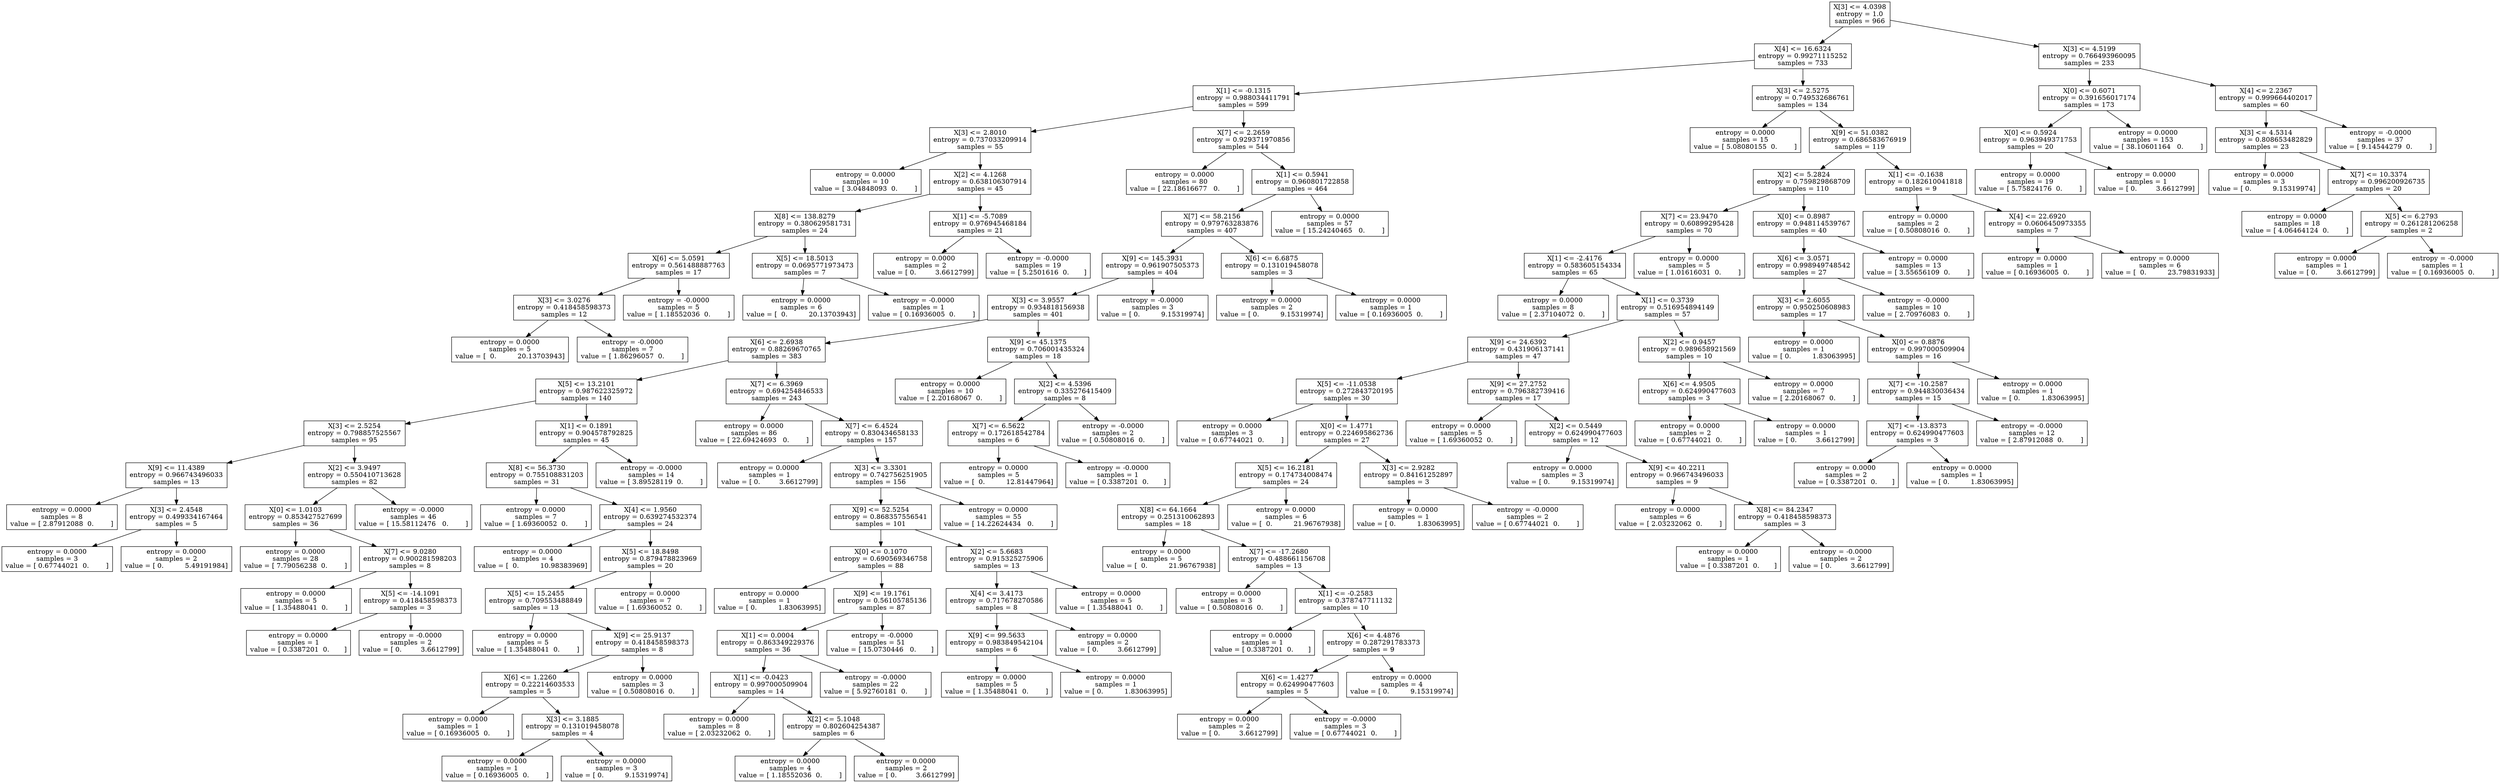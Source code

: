 digraph Tree {
0 [label="X[3] <= 4.0398\nentropy = 1.0\nsamples = 966", shape="box"] ;
1 [label="X[4] <= 16.6324\nentropy = 0.99271115252\nsamples = 733", shape="box"] ;
0 -> 1 ;
2 [label="X[1] <= -0.1315\nentropy = 0.988034411791\nsamples = 599", shape="box"] ;
1 -> 2 ;
3 [label="X[3] <= 2.8010\nentropy = 0.737033209914\nsamples = 55", shape="box"] ;
2 -> 3 ;
4 [label="entropy = 0.0000\nsamples = 10\nvalue = [ 3.04848093  0.        ]", shape="box"] ;
3 -> 4 ;
5 [label="X[2] <= 4.1268\nentropy = 0.638106307914\nsamples = 45", shape="box"] ;
3 -> 5 ;
6 [label="X[8] <= 138.8279\nentropy = 0.380629581731\nsamples = 24", shape="box"] ;
5 -> 6 ;
7 [label="X[6] <= 5.0591\nentropy = 0.561488887763\nsamples = 17", shape="box"] ;
6 -> 7 ;
8 [label="X[3] <= 3.0276\nentropy = 0.418458598373\nsamples = 12", shape="box"] ;
7 -> 8 ;
9 [label="entropy = 0.0000\nsamples = 5\nvalue = [  0.          20.13703943]", shape="box"] ;
8 -> 9 ;
10 [label="entropy = -0.0000\nsamples = 7\nvalue = [ 1.86296057  0.        ]", shape="box"] ;
8 -> 10 ;
11 [label="entropy = -0.0000\nsamples = 5\nvalue = [ 1.18552036  0.        ]", shape="box"] ;
7 -> 11 ;
12 [label="X[5] <= 18.5013\nentropy = 0.0695771973473\nsamples = 7", shape="box"] ;
6 -> 12 ;
13 [label="entropy = 0.0000\nsamples = 6\nvalue = [  0.          20.13703943]", shape="box"] ;
12 -> 13 ;
14 [label="entropy = -0.0000\nsamples = 1\nvalue = [ 0.16936005  0.        ]", shape="box"] ;
12 -> 14 ;
15 [label="X[1] <= -5.7089\nentropy = 0.976945468184\nsamples = 21", shape="box"] ;
5 -> 15 ;
16 [label="entropy = 0.0000\nsamples = 2\nvalue = [ 0.         3.6612799]", shape="box"] ;
15 -> 16 ;
17 [label="entropy = -0.0000\nsamples = 19\nvalue = [ 5.2501616  0.       ]", shape="box"] ;
15 -> 17 ;
18 [label="X[7] <= 2.2659\nentropy = 0.929371970856\nsamples = 544", shape="box"] ;
2 -> 18 ;
19 [label="entropy = 0.0000\nsamples = 80\nvalue = [ 22.18616677   0.        ]", shape="box"] ;
18 -> 19 ;
20 [label="X[1] <= 0.5941\nentropy = 0.960801722858\nsamples = 464", shape="box"] ;
18 -> 20 ;
21 [label="X[7] <= 58.2156\nentropy = 0.979763283876\nsamples = 407", shape="box"] ;
20 -> 21 ;
22 [label="X[9] <= 145.3931\nentropy = 0.961907505373\nsamples = 404", shape="box"] ;
21 -> 22 ;
23 [label="X[3] <= 3.9557\nentropy = 0.934818156938\nsamples = 401", shape="box"] ;
22 -> 23 ;
24 [label="X[6] <= 2.6938\nentropy = 0.88269670765\nsamples = 383", shape="box"] ;
23 -> 24 ;
25 [label="X[5] <= 13.2101\nentropy = 0.987622325972\nsamples = 140", shape="box"] ;
24 -> 25 ;
26 [label="X[3] <= 2.5254\nentropy = 0.798857525567\nsamples = 95", shape="box"] ;
25 -> 26 ;
27 [label="X[9] <= 11.4389\nentropy = 0.966743496033\nsamples = 13", shape="box"] ;
26 -> 27 ;
28 [label="entropy = 0.0000\nsamples = 8\nvalue = [ 2.87912088  0.        ]", shape="box"] ;
27 -> 28 ;
29 [label="X[3] <= 2.4548\nentropy = 0.499334167464\nsamples = 5", shape="box"] ;
27 -> 29 ;
30 [label="entropy = 0.0000\nsamples = 3\nvalue = [ 0.67744021  0.        ]", shape="box"] ;
29 -> 30 ;
31 [label="entropy = 0.0000\nsamples = 2\nvalue = [ 0.          5.49191984]", shape="box"] ;
29 -> 31 ;
32 [label="X[2] <= 3.9497\nentropy = 0.550410713628\nsamples = 82", shape="box"] ;
26 -> 32 ;
33 [label="X[0] <= 1.0103\nentropy = 0.853427527699\nsamples = 36", shape="box"] ;
32 -> 33 ;
34 [label="entropy = 0.0000\nsamples = 28\nvalue = [ 7.79056238  0.        ]", shape="box"] ;
33 -> 34 ;
35 [label="X[7] <= 9.0280\nentropy = 0.900281598203\nsamples = 8", shape="box"] ;
33 -> 35 ;
36 [label="entropy = 0.0000\nsamples = 5\nvalue = [ 1.35488041  0.        ]", shape="box"] ;
35 -> 36 ;
37 [label="X[5] <= -14.1091\nentropy = 0.418458598373\nsamples = 3", shape="box"] ;
35 -> 37 ;
38 [label="entropy = 0.0000\nsamples = 1\nvalue = [ 0.3387201  0.       ]", shape="box"] ;
37 -> 38 ;
39 [label="entropy = -0.0000\nsamples = 2\nvalue = [ 0.         3.6612799]", shape="box"] ;
37 -> 39 ;
40 [label="entropy = -0.0000\nsamples = 46\nvalue = [ 15.58112476   0.        ]", shape="box"] ;
32 -> 40 ;
41 [label="X[1] <= 0.1891\nentropy = 0.904578792825\nsamples = 45", shape="box"] ;
25 -> 41 ;
42 [label="X[8] <= 56.3730\nentropy = 0.755108831203\nsamples = 31", shape="box"] ;
41 -> 42 ;
43 [label="entropy = 0.0000\nsamples = 7\nvalue = [ 1.69360052  0.        ]", shape="box"] ;
42 -> 43 ;
44 [label="X[4] <= 1.9560\nentropy = 0.639274532374\nsamples = 24", shape="box"] ;
42 -> 44 ;
45 [label="entropy = 0.0000\nsamples = 4\nvalue = [  0.          10.98383969]", shape="box"] ;
44 -> 45 ;
46 [label="X[5] <= 18.8498\nentropy = 0.879478823969\nsamples = 20", shape="box"] ;
44 -> 46 ;
47 [label="X[5] <= 15.2455\nentropy = 0.709553488849\nsamples = 13", shape="box"] ;
46 -> 47 ;
48 [label="entropy = 0.0000\nsamples = 5\nvalue = [ 1.35488041  0.        ]", shape="box"] ;
47 -> 48 ;
49 [label="X[9] <= 25.9137\nentropy = 0.418458598373\nsamples = 8", shape="box"] ;
47 -> 49 ;
50 [label="X[6] <= 1.2260\nentropy = 0.22214603533\nsamples = 5", shape="box"] ;
49 -> 50 ;
51 [label="entropy = 0.0000\nsamples = 1\nvalue = [ 0.16936005  0.        ]", shape="box"] ;
50 -> 51 ;
52 [label="X[3] <= 3.1885\nentropy = 0.131019458078\nsamples = 4", shape="box"] ;
50 -> 52 ;
53 [label="entropy = 0.0000\nsamples = 1\nvalue = [ 0.16936005  0.        ]", shape="box"] ;
52 -> 53 ;
54 [label="entropy = 0.0000\nsamples = 3\nvalue = [ 0.          9.15319974]", shape="box"] ;
52 -> 54 ;
55 [label="entropy = 0.0000\nsamples = 3\nvalue = [ 0.50808016  0.        ]", shape="box"] ;
49 -> 55 ;
56 [label="entropy = 0.0000\nsamples = 7\nvalue = [ 1.69360052  0.        ]", shape="box"] ;
46 -> 56 ;
57 [label="entropy = -0.0000\nsamples = 14\nvalue = [ 3.89528119  0.        ]", shape="box"] ;
41 -> 57 ;
58 [label="X[7] <= 6.3969\nentropy = 0.694254846533\nsamples = 243", shape="box"] ;
24 -> 58 ;
59 [label="entropy = 0.0000\nsamples = 86\nvalue = [ 22.69424693   0.        ]", shape="box"] ;
58 -> 59 ;
60 [label="X[7] <= 6.4524\nentropy = 0.830434658133\nsamples = 157", shape="box"] ;
58 -> 60 ;
61 [label="entropy = 0.0000\nsamples = 1\nvalue = [ 0.         3.6612799]", shape="box"] ;
60 -> 61 ;
62 [label="X[3] <= 3.3301\nentropy = 0.742756251905\nsamples = 156", shape="box"] ;
60 -> 62 ;
63 [label="X[9] <= 52.5254\nentropy = 0.868357556541\nsamples = 101", shape="box"] ;
62 -> 63 ;
64 [label="X[0] <= 0.1070\nentropy = 0.690569346758\nsamples = 88", shape="box"] ;
63 -> 64 ;
65 [label="entropy = 0.0000\nsamples = 1\nvalue = [ 0.          1.83063995]", shape="box"] ;
64 -> 65 ;
66 [label="X[9] <= 19.1761\nentropy = 0.56105785136\nsamples = 87", shape="box"] ;
64 -> 66 ;
67 [label="X[1] <= 0.0004\nentropy = 0.863349229376\nsamples = 36", shape="box"] ;
66 -> 67 ;
68 [label="X[1] <= -0.0423\nentropy = 0.997000509904\nsamples = 14", shape="box"] ;
67 -> 68 ;
69 [label="entropy = 0.0000\nsamples = 8\nvalue = [ 2.03232062  0.        ]", shape="box"] ;
68 -> 69 ;
70 [label="X[2] <= 5.1048\nentropy = 0.802604254387\nsamples = 6", shape="box"] ;
68 -> 70 ;
71 [label="entropy = 0.0000\nsamples = 4\nvalue = [ 1.18552036  0.        ]", shape="box"] ;
70 -> 71 ;
72 [label="entropy = 0.0000\nsamples = 2\nvalue = [ 0.         3.6612799]", shape="box"] ;
70 -> 72 ;
73 [label="entropy = -0.0000\nsamples = 22\nvalue = [ 5.92760181  0.        ]", shape="box"] ;
67 -> 73 ;
74 [label="entropy = -0.0000\nsamples = 51\nvalue = [ 15.0730446   0.       ]", shape="box"] ;
66 -> 74 ;
75 [label="X[2] <= 5.6683\nentropy = 0.915325275906\nsamples = 13", shape="box"] ;
63 -> 75 ;
76 [label="X[4] <= 3.4173\nentropy = 0.717678270586\nsamples = 8", shape="box"] ;
75 -> 76 ;
77 [label="X[9] <= 99.5633\nentropy = 0.983849542104\nsamples = 6", shape="box"] ;
76 -> 77 ;
78 [label="entropy = 0.0000\nsamples = 5\nvalue = [ 1.35488041  0.        ]", shape="box"] ;
77 -> 78 ;
79 [label="entropy = 0.0000\nsamples = 1\nvalue = [ 0.          1.83063995]", shape="box"] ;
77 -> 79 ;
80 [label="entropy = 0.0000\nsamples = 2\nvalue = [ 0.         3.6612799]", shape="box"] ;
76 -> 80 ;
81 [label="entropy = 0.0000\nsamples = 5\nvalue = [ 1.35488041  0.        ]", shape="box"] ;
75 -> 81 ;
82 [label="entropy = 0.0000\nsamples = 55\nvalue = [ 14.22624434   0.        ]", shape="box"] ;
62 -> 82 ;
83 [label="X[9] <= 45.1375\nentropy = 0.706001435324\nsamples = 18", shape="box"] ;
23 -> 83 ;
84 [label="entropy = 0.0000\nsamples = 10\nvalue = [ 2.20168067  0.        ]", shape="box"] ;
83 -> 84 ;
85 [label="X[2] <= 4.5396\nentropy = 0.335276415409\nsamples = 8", shape="box"] ;
83 -> 85 ;
86 [label="X[7] <= 6.5622\nentropy = 0.172618542784\nsamples = 6", shape="box"] ;
85 -> 86 ;
87 [label="entropy = 0.0000\nsamples = 5\nvalue = [  0.          12.81447964]", shape="box"] ;
86 -> 87 ;
88 [label="entropy = -0.0000\nsamples = 1\nvalue = [ 0.3387201  0.       ]", shape="box"] ;
86 -> 88 ;
89 [label="entropy = -0.0000\nsamples = 2\nvalue = [ 0.50808016  0.        ]", shape="box"] ;
85 -> 89 ;
90 [label="entropy = -0.0000\nsamples = 3\nvalue = [ 0.          9.15319974]", shape="box"] ;
22 -> 90 ;
91 [label="X[6] <= 6.6875\nentropy = 0.131019458078\nsamples = 3", shape="box"] ;
21 -> 91 ;
92 [label="entropy = 0.0000\nsamples = 2\nvalue = [ 0.          9.15319974]", shape="box"] ;
91 -> 92 ;
93 [label="entropy = 0.0000\nsamples = 1\nvalue = [ 0.16936005  0.        ]", shape="box"] ;
91 -> 93 ;
94 [label="entropy = 0.0000\nsamples = 57\nvalue = [ 15.24240465   0.        ]", shape="box"] ;
20 -> 94 ;
95 [label="X[3] <= 2.5275\nentropy = 0.749532686761\nsamples = 134", shape="box"] ;
1 -> 95 ;
96 [label="entropy = 0.0000\nsamples = 15\nvalue = [ 5.08080155  0.        ]", shape="box"] ;
95 -> 96 ;
97 [label="X[9] <= 51.0382\nentropy = 0.686583676919\nsamples = 119", shape="box"] ;
95 -> 97 ;
98 [label="X[2] <= 5.2824\nentropy = 0.759829868709\nsamples = 110", shape="box"] ;
97 -> 98 ;
99 [label="X[7] <= 23.9470\nentropy = 0.60899295428\nsamples = 70", shape="box"] ;
98 -> 99 ;
100 [label="X[1] <= -2.4176\nentropy = 0.583605154334\nsamples = 65", shape="box"] ;
99 -> 100 ;
101 [label="entropy = 0.0000\nsamples = 8\nvalue = [ 2.37104072  0.        ]", shape="box"] ;
100 -> 101 ;
102 [label="X[1] <= 0.3739\nentropy = 0.516954894149\nsamples = 57", shape="box"] ;
100 -> 102 ;
103 [label="X[9] <= 24.6392\nentropy = 0.431906137141\nsamples = 47", shape="box"] ;
102 -> 103 ;
104 [label="X[5] <= -11.0538\nentropy = 0.272843720195\nsamples = 30", shape="box"] ;
103 -> 104 ;
105 [label="entropy = 0.0000\nsamples = 3\nvalue = [ 0.67744021  0.        ]", shape="box"] ;
104 -> 105 ;
106 [label="X[0] <= 1.4771\nentropy = 0.224695862736\nsamples = 27", shape="box"] ;
104 -> 106 ;
107 [label="X[5] <= 16.2181\nentropy = 0.174734008474\nsamples = 24", shape="box"] ;
106 -> 107 ;
108 [label="X[8] <= 64.1664\nentropy = 0.251310062893\nsamples = 18", shape="box"] ;
107 -> 108 ;
109 [label="entropy = 0.0000\nsamples = 5\nvalue = [  0.          21.96767938]", shape="box"] ;
108 -> 109 ;
110 [label="X[7] <= -17.2680\nentropy = 0.488661156708\nsamples = 13", shape="box"] ;
108 -> 110 ;
111 [label="entropy = 0.0000\nsamples = 3\nvalue = [ 0.50808016  0.        ]", shape="box"] ;
110 -> 111 ;
112 [label="X[1] <= -0.2583\nentropy = 0.378747711132\nsamples = 10", shape="box"] ;
110 -> 112 ;
113 [label="entropy = 0.0000\nsamples = 1\nvalue = [ 0.3387201  0.       ]", shape="box"] ;
112 -> 113 ;
114 [label="X[6] <= 4.4876\nentropy = 0.287291783373\nsamples = 9", shape="box"] ;
112 -> 114 ;
115 [label="X[6] <= 1.4277\nentropy = 0.624990477603\nsamples = 5", shape="box"] ;
114 -> 115 ;
116 [label="entropy = 0.0000\nsamples = 2\nvalue = [ 0.         3.6612799]", shape="box"] ;
115 -> 116 ;
117 [label="entropy = -0.0000\nsamples = 3\nvalue = [ 0.67744021  0.        ]", shape="box"] ;
115 -> 117 ;
118 [label="entropy = 0.0000\nsamples = 4\nvalue = [ 0.          9.15319974]", shape="box"] ;
114 -> 118 ;
119 [label="entropy = 0.0000\nsamples = 6\nvalue = [  0.          21.96767938]", shape="box"] ;
107 -> 119 ;
120 [label="X[3] <= 2.9282\nentropy = 0.84161252897\nsamples = 3", shape="box"] ;
106 -> 120 ;
121 [label="entropy = 0.0000\nsamples = 1\nvalue = [ 0.          1.83063995]", shape="box"] ;
120 -> 121 ;
122 [label="entropy = -0.0000\nsamples = 2\nvalue = [ 0.67744021  0.        ]", shape="box"] ;
120 -> 122 ;
123 [label="X[9] <= 27.2752\nentropy = 0.796382739416\nsamples = 17", shape="box"] ;
103 -> 123 ;
124 [label="entropy = 0.0000\nsamples = 5\nvalue = [ 1.69360052  0.        ]", shape="box"] ;
123 -> 124 ;
125 [label="X[2] <= 0.5449\nentropy = 0.624990477603\nsamples = 12", shape="box"] ;
123 -> 125 ;
126 [label="entropy = 0.0000\nsamples = 3\nvalue = [ 0.          9.15319974]", shape="box"] ;
125 -> 126 ;
127 [label="X[9] <= 40.2211\nentropy = 0.966743496033\nsamples = 9", shape="box"] ;
125 -> 127 ;
128 [label="entropy = 0.0000\nsamples = 6\nvalue = [ 2.03232062  0.        ]", shape="box"] ;
127 -> 128 ;
129 [label="X[8] <= 84.2347\nentropy = 0.418458598373\nsamples = 3", shape="box"] ;
127 -> 129 ;
130 [label="entropy = 0.0000\nsamples = 1\nvalue = [ 0.3387201  0.       ]", shape="box"] ;
129 -> 130 ;
131 [label="entropy = -0.0000\nsamples = 2\nvalue = [ 0.         3.6612799]", shape="box"] ;
129 -> 131 ;
132 [label="X[2] <= 0.9457\nentropy = 0.989658921569\nsamples = 10", shape="box"] ;
102 -> 132 ;
133 [label="X[6] <= 4.9505\nentropy = 0.624990477603\nsamples = 3", shape="box"] ;
132 -> 133 ;
134 [label="entropy = 0.0000\nsamples = 2\nvalue = [ 0.67744021  0.        ]", shape="box"] ;
133 -> 134 ;
135 [label="entropy = 0.0000\nsamples = 1\nvalue = [ 0.         3.6612799]", shape="box"] ;
133 -> 135 ;
136 [label="entropy = 0.0000\nsamples = 7\nvalue = [ 2.20168067  0.        ]", shape="box"] ;
132 -> 136 ;
137 [label="entropy = 0.0000\nsamples = 5\nvalue = [ 1.01616031  0.        ]", shape="box"] ;
99 -> 137 ;
138 [label="X[0] <= 0.8987\nentropy = 0.948114539767\nsamples = 40", shape="box"] ;
98 -> 138 ;
139 [label="X[6] <= 3.0571\nentropy = 0.998949748542\nsamples = 27", shape="box"] ;
138 -> 139 ;
140 [label="X[3] <= 2.6055\nentropy = 0.950250608983\nsamples = 17", shape="box"] ;
139 -> 140 ;
141 [label="entropy = 0.0000\nsamples = 1\nvalue = [ 0.          1.83063995]", shape="box"] ;
140 -> 141 ;
142 [label="X[0] <= 0.8876\nentropy = 0.997000509904\nsamples = 16", shape="box"] ;
140 -> 142 ;
143 [label="X[7] <= -10.2587\nentropy = 0.944830036434\nsamples = 15", shape="box"] ;
142 -> 143 ;
144 [label="X[7] <= -13.8373\nentropy = 0.624990477603\nsamples = 3", shape="box"] ;
143 -> 144 ;
145 [label="entropy = 0.0000\nsamples = 2\nvalue = [ 0.3387201  0.       ]", shape="box"] ;
144 -> 145 ;
146 [label="entropy = 0.0000\nsamples = 1\nvalue = [ 0.          1.83063995]", shape="box"] ;
144 -> 146 ;
147 [label="entropy = -0.0000\nsamples = 12\nvalue = [ 2.87912088  0.        ]", shape="box"] ;
143 -> 147 ;
148 [label="entropy = 0.0000\nsamples = 1\nvalue = [ 0.          1.83063995]", shape="box"] ;
142 -> 148 ;
149 [label="entropy = -0.0000\nsamples = 10\nvalue = [ 2.70976083  0.        ]", shape="box"] ;
139 -> 149 ;
150 [label="entropy = 0.0000\nsamples = 13\nvalue = [ 3.55656109  0.        ]", shape="box"] ;
138 -> 150 ;
151 [label="X[1] <= -0.1638\nentropy = 0.182610041818\nsamples = 9", shape="box"] ;
97 -> 151 ;
152 [label="entropy = 0.0000\nsamples = 2\nvalue = [ 0.50808016  0.        ]", shape="box"] ;
151 -> 152 ;
153 [label="X[4] <= 22.6920\nentropy = 0.0606450973355\nsamples = 7", shape="box"] ;
151 -> 153 ;
154 [label="entropy = 0.0000\nsamples = 1\nvalue = [ 0.16936005  0.        ]", shape="box"] ;
153 -> 154 ;
155 [label="entropy = 0.0000\nsamples = 6\nvalue = [  0.          23.79831933]", shape="box"] ;
153 -> 155 ;
156 [label="X[3] <= 4.5199\nentropy = 0.766493960095\nsamples = 233", shape="box"] ;
0 -> 156 ;
157 [label="X[0] <= 0.6071\nentropy = 0.391656017174\nsamples = 173", shape="box"] ;
156 -> 157 ;
158 [label="X[0] <= 0.5924\nentropy = 0.963949371753\nsamples = 20", shape="box"] ;
157 -> 158 ;
159 [label="entropy = 0.0000\nsamples = 19\nvalue = [ 5.75824176  0.        ]", shape="box"] ;
158 -> 159 ;
160 [label="entropy = 0.0000\nsamples = 1\nvalue = [ 0.         3.6612799]", shape="box"] ;
158 -> 160 ;
161 [label="entropy = 0.0000\nsamples = 153\nvalue = [ 38.10601164   0.        ]", shape="box"] ;
157 -> 161 ;
162 [label="X[4] <= 2.2367\nentropy = 0.999664402017\nsamples = 60", shape="box"] ;
156 -> 162 ;
163 [label="X[3] <= 4.5314\nentropy = 0.808653482829\nsamples = 23", shape="box"] ;
162 -> 163 ;
164 [label="entropy = 0.0000\nsamples = 3\nvalue = [ 0.          9.15319974]", shape="box"] ;
163 -> 164 ;
165 [label="X[7] <= 10.3374\nentropy = 0.996200926735\nsamples = 20", shape="box"] ;
163 -> 165 ;
166 [label="entropy = 0.0000\nsamples = 18\nvalue = [ 4.06464124  0.        ]", shape="box"] ;
165 -> 166 ;
167 [label="X[5] <= 6.2793\nentropy = 0.261281206258\nsamples = 2", shape="box"] ;
165 -> 167 ;
168 [label="entropy = 0.0000\nsamples = 1\nvalue = [ 0.         3.6612799]", shape="box"] ;
167 -> 168 ;
169 [label="entropy = -0.0000\nsamples = 1\nvalue = [ 0.16936005  0.        ]", shape="box"] ;
167 -> 169 ;
170 [label="entropy = -0.0000\nsamples = 37\nvalue = [ 9.14544279  0.        ]", shape="box"] ;
162 -> 170 ;
}